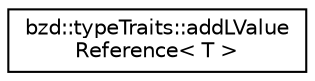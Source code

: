digraph "Graphical Class Hierarchy"
{
  edge [fontname="Helvetica",fontsize="10",labelfontname="Helvetica",labelfontsize="10"];
  node [fontname="Helvetica",fontsize="10",shape=record];
  rankdir="LR";
  Node0 [label="bzd::typeTraits::addLValue\lReference\< T \>",height=0.2,width=0.4,color="black", fillcolor="white", style="filled",URL="$structbzd_1_1typeTraits_1_1addLValueReference.html"];
}
